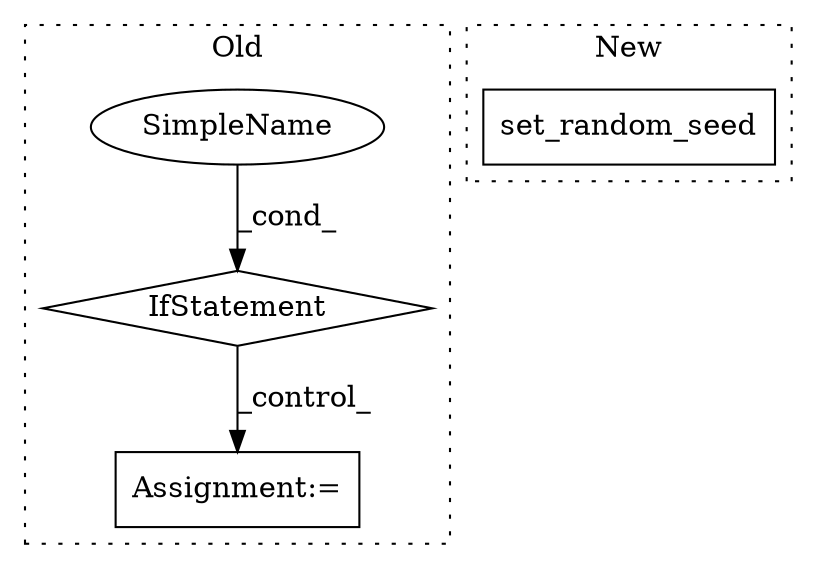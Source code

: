 digraph G {
subgraph cluster0 {
1 [label="IfStatement" a="25" s="2897,2912" l="4,2" shape="diamond"];
3 [label="SimpleName" a="42" s="2901" l="11" shape="ellipse"];
4 [label="Assignment:=" a="7" s="2934" l="1" shape="box"];
label = "Old";
style="dotted";
}
subgraph cluster1 {
2 [label="set_random_seed" a="32" s="2312,2339" l="16,1" shape="box"];
label = "New";
style="dotted";
}
1 -> 4 [label="_control_"];
3 -> 1 [label="_cond_"];
}